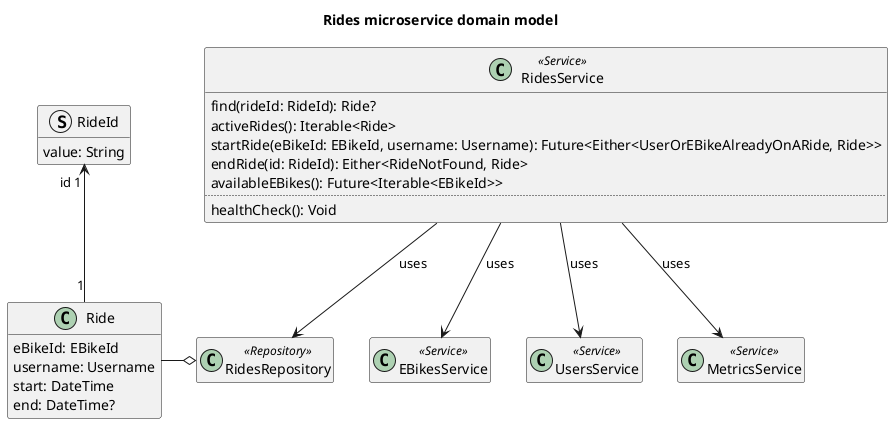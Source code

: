 @startuml rides-microservice-domain-model

title Rides microservice domain model

class Ride {
    eBikeId: EBikeId
    username: Username
    start: DateTime
    end: DateTime?
}
struct RideId {
    value: String
}
Ride "1" -u-> "id 1" RideId

class RidesRepository <<Repository>>
RidesRepository o-l- Ride

class RidesService <<Service>> {
    find(rideId: RideId): Ride?
    activeRides(): Iterable<Ride>
    startRide(eBikeId: EBikeId, username: Username): Future<Either<UserOrEBikeAlreadyOnARide, Ride>>
    endRide(id: RideId): Either<RideNotFound, Ride>
    availableEBikes(): Future<Iterable<EBikeId>>
    ..
    healthCheck(): Void
}

RidesService --> RidesRepository : "uses"

class EBikesService <<Service>>
RidesService --> EBikesService : "uses"

class UsersService <<Service>>
RidesService --> UsersService : "uses"

class MetricsService <<Service>>
RidesService --> MetricsService : "uses"

hide empty members

@enduml
